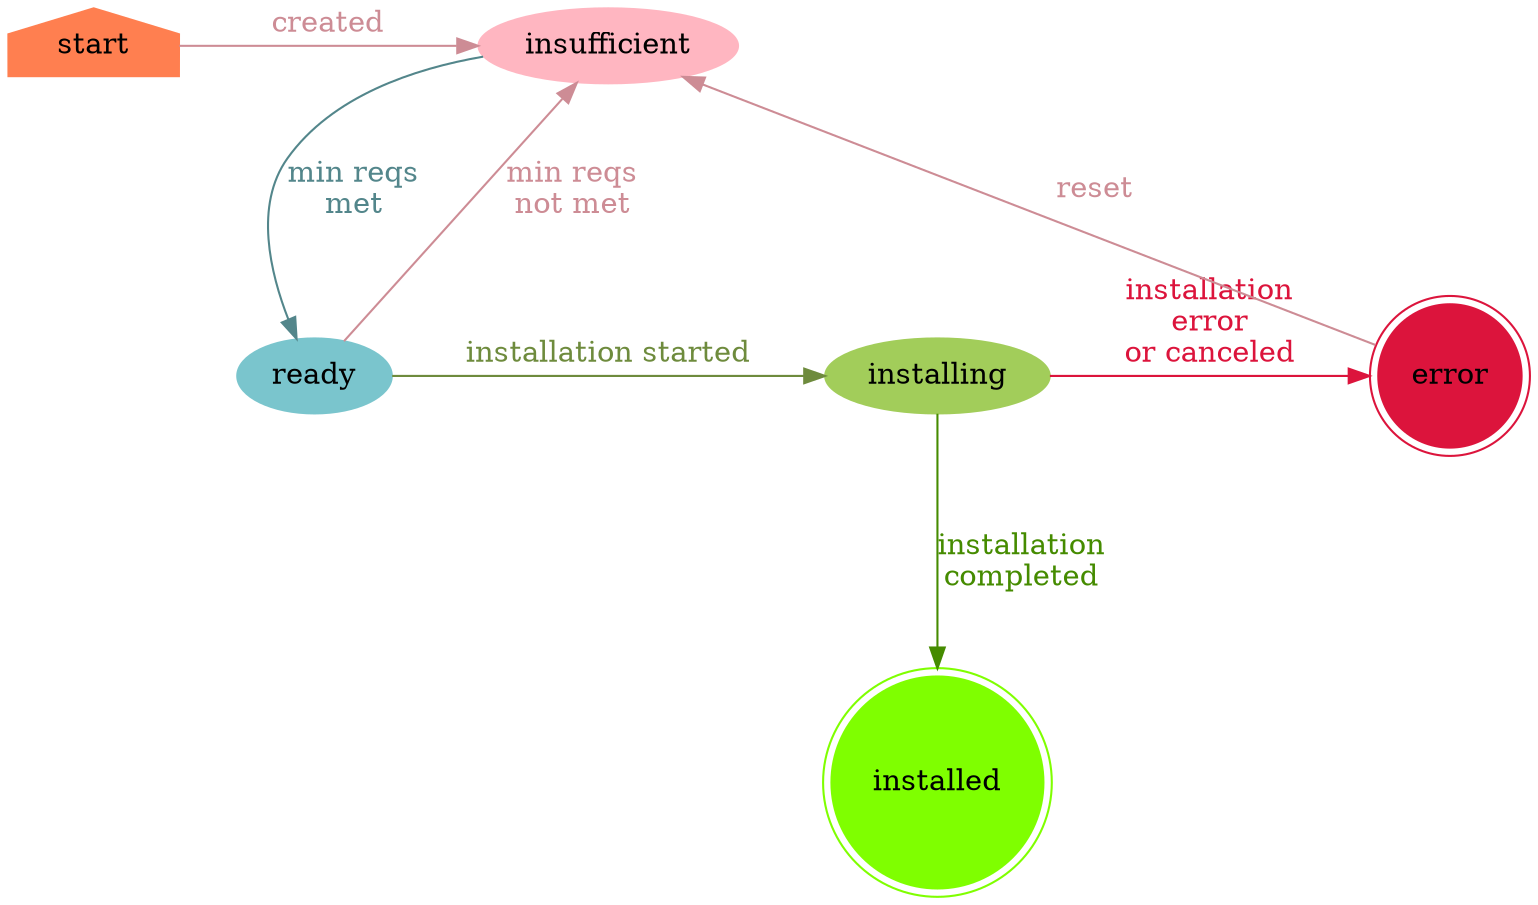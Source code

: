 digraph ClusterStateMachine {
    graph [nodesep = "1.0", ranksep = "1.0"];
    node [style = filled];

    start [shape = house, color = coral];
    insufficient [color = lightpink];
    ready [color = cadetblue3];
    installing [color = darkolivegreen3];
    installed [shape = doublecircle, color = chartreuse];
    error [shape = doublecircle, color = crimson];

    start -> insufficient [label = "cluster\ncreated", color=lightpink3, fontcolor=lightpink3];
    insufficient -> ready [label = "min reqs\nmet", color=cadetblue4, fontcolor=cadetblue4];
    ready -> insufficient [label = "min reqs\nnot met", color=lightpink3, fontcolor=lightpink3];
    error -> insufficient [label = "reset", color=lightpink3, fontcolor=lightpink3];
    ready -> installing [label = "installation started", color=darkolivegreen4, fontcolor=darkolivegreen4];
    installing -> installed [label = "installation\ncompleted", color=chartreuse4, fontcolor=chartreuse4];
    installing -> error [label = "installation\nerror\nor canceled", color=crimson, fontcolor=crimson];

    {rank=min; start}
    {rank=max; installed}
    {rank=same; start; insufficient}
    {rank=same; ready; installing; error}
    {rank=same; installed}
}
